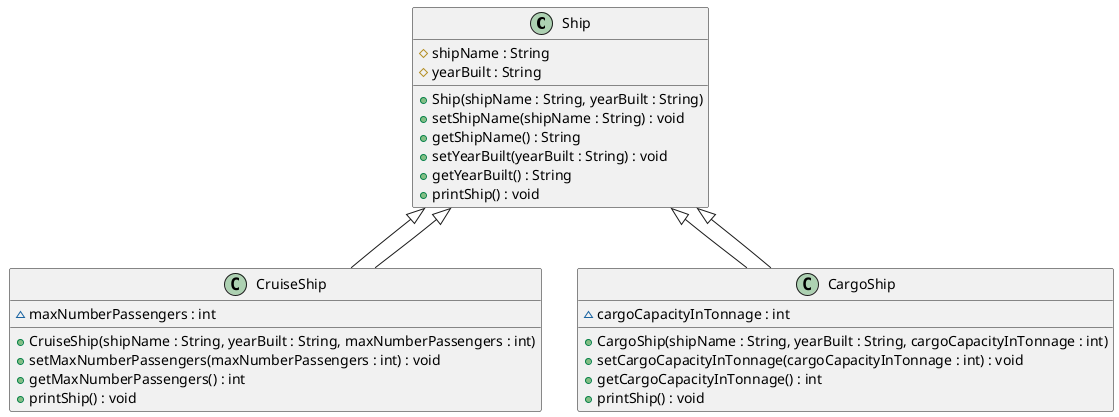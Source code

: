@startuml

' Definition for the base Ship class
class Ship {
    #shipName : String
    #yearBuilt : String

    +Ship(shipName : String, yearBuilt : String)
    +setShipName(shipName : String) : void
    +getShipName() : String
    +setYearBuilt(yearBuilt : String) : void
    +getYearBuilt() : String
    +printShip() : void
}

' Definition for the CruiseShip class that extends Ship
class CruiseShip extends Ship {
    ~maxNumberPassengers : int

    +CruiseShip(shipName : String, yearBuilt : String, maxNumberPassengers : int)
    +setMaxNumberPassengers(maxNumberPassengers : int) : void
    +getMaxNumberPassengers() : int
    +printShip() : void
}

' Definition for the CargoShip class that extends Ship
class CargoShip extends Ship {
    ~cargoCapacityInTonnage : int

    +CargoShip(shipName : String, yearBuilt : String, cargoCapacityInTonnage : int)
    +setCargoCapacityInTonnage(cargoCapacityInTonnage : int) : void
    +getCargoCapacityInTonnage() : int
    +printShip() : void
}

Ship <|-- CruiseShip
Ship <|-- CargoShip

@enduml
